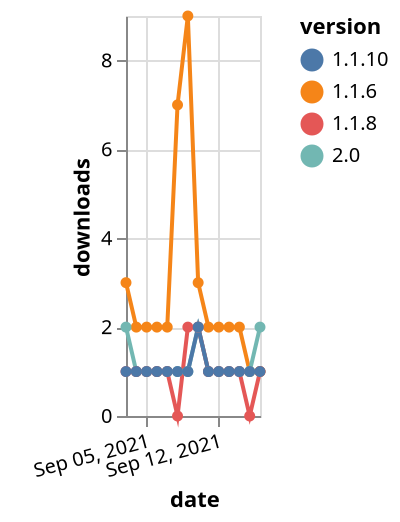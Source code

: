 {"$schema": "https://vega.github.io/schema/vega-lite/v5.json", "description": "A simple bar chart with embedded data.", "data": {"values": [{"date": "2021-09-03", "total": 3990, "delta": 3, "version": "1.1.6"}, {"date": "2021-09-04", "total": 3992, "delta": 2, "version": "1.1.6"}, {"date": "2021-09-05", "total": 3994, "delta": 2, "version": "1.1.6"}, {"date": "2021-09-06", "total": 3996, "delta": 2, "version": "1.1.6"}, {"date": "2021-09-07", "total": 3998, "delta": 2, "version": "1.1.6"}, {"date": "2021-09-08", "total": 4005, "delta": 7, "version": "1.1.6"}, {"date": "2021-09-09", "total": 4014, "delta": 9, "version": "1.1.6"}, {"date": "2021-09-10", "total": 4017, "delta": 3, "version": "1.1.6"}, {"date": "2021-09-11", "total": 4019, "delta": 2, "version": "1.1.6"}, {"date": "2021-09-12", "total": 4021, "delta": 2, "version": "1.1.6"}, {"date": "2021-09-13", "total": 4023, "delta": 2, "version": "1.1.6"}, {"date": "2021-09-14", "total": 4025, "delta": 2, "version": "1.1.6"}, {"date": "2021-09-15", "total": 4026, "delta": 1, "version": "1.1.6"}, {"date": "2021-09-16", "total": 4027, "delta": 1, "version": "1.1.6"}, {"date": "2021-09-03", "total": 48, "delta": 2, "version": "2.0"}, {"date": "2021-09-04", "total": 49, "delta": 1, "version": "2.0"}, {"date": "2021-09-05", "total": 50, "delta": 1, "version": "2.0"}, {"date": "2021-09-06", "total": 51, "delta": 1, "version": "2.0"}, {"date": "2021-09-07", "total": 52, "delta": 1, "version": "2.0"}, {"date": "2021-09-08", "total": 53, "delta": 1, "version": "2.0"}, {"date": "2021-09-09", "total": 54, "delta": 1, "version": "2.0"}, {"date": "2021-09-10", "total": 56, "delta": 2, "version": "2.0"}, {"date": "2021-09-11", "total": 57, "delta": 1, "version": "2.0"}, {"date": "2021-09-12", "total": 58, "delta": 1, "version": "2.0"}, {"date": "2021-09-13", "total": 59, "delta": 1, "version": "2.0"}, {"date": "2021-09-14", "total": 60, "delta": 1, "version": "2.0"}, {"date": "2021-09-15", "total": 61, "delta": 1, "version": "2.0"}, {"date": "2021-09-16", "total": 63, "delta": 2, "version": "2.0"}, {"date": "2021-09-03", "total": 135, "delta": 1, "version": "1.1.8"}, {"date": "2021-09-04", "total": 136, "delta": 1, "version": "1.1.8"}, {"date": "2021-09-05", "total": 137, "delta": 1, "version": "1.1.8"}, {"date": "2021-09-06", "total": 138, "delta": 1, "version": "1.1.8"}, {"date": "2021-09-07", "total": 139, "delta": 1, "version": "1.1.8"}, {"date": "2021-09-08", "total": 139, "delta": 0, "version": "1.1.8"}, {"date": "2021-09-09", "total": 141, "delta": 2, "version": "1.1.8"}, {"date": "2021-09-10", "total": 143, "delta": 2, "version": "1.1.8"}, {"date": "2021-09-11", "total": 144, "delta": 1, "version": "1.1.8"}, {"date": "2021-09-12", "total": 145, "delta": 1, "version": "1.1.8"}, {"date": "2021-09-13", "total": 146, "delta": 1, "version": "1.1.8"}, {"date": "2021-09-14", "total": 147, "delta": 1, "version": "1.1.8"}, {"date": "2021-09-15", "total": 147, "delta": 0, "version": "1.1.8"}, {"date": "2021-09-16", "total": 148, "delta": 1, "version": "1.1.8"}, {"date": "2021-09-03", "total": 129, "delta": 1, "version": "1.1.10"}, {"date": "2021-09-04", "total": 130, "delta": 1, "version": "1.1.10"}, {"date": "2021-09-05", "total": 131, "delta": 1, "version": "1.1.10"}, {"date": "2021-09-06", "total": 132, "delta": 1, "version": "1.1.10"}, {"date": "2021-09-07", "total": 133, "delta": 1, "version": "1.1.10"}, {"date": "2021-09-08", "total": 134, "delta": 1, "version": "1.1.10"}, {"date": "2021-09-09", "total": 135, "delta": 1, "version": "1.1.10"}, {"date": "2021-09-10", "total": 137, "delta": 2, "version": "1.1.10"}, {"date": "2021-09-11", "total": 138, "delta": 1, "version": "1.1.10"}, {"date": "2021-09-12", "total": 139, "delta": 1, "version": "1.1.10"}, {"date": "2021-09-13", "total": 140, "delta": 1, "version": "1.1.10"}, {"date": "2021-09-14", "total": 141, "delta": 1, "version": "1.1.10"}, {"date": "2021-09-15", "total": 142, "delta": 1, "version": "1.1.10"}, {"date": "2021-09-16", "total": 143, "delta": 1, "version": "1.1.10"}]}, "width": "container", "mark": {"type": "line", "point": {"filled": true}}, "encoding": {"x": {"field": "date", "type": "temporal", "timeUnit": "yearmonthdate", "title": "date", "axis": {"labelAngle": -15}}, "y": {"field": "delta", "type": "quantitative", "title": "downloads"}, "color": {"field": "version", "type": "nominal"}, "tooltip": {"field": "delta"}}}